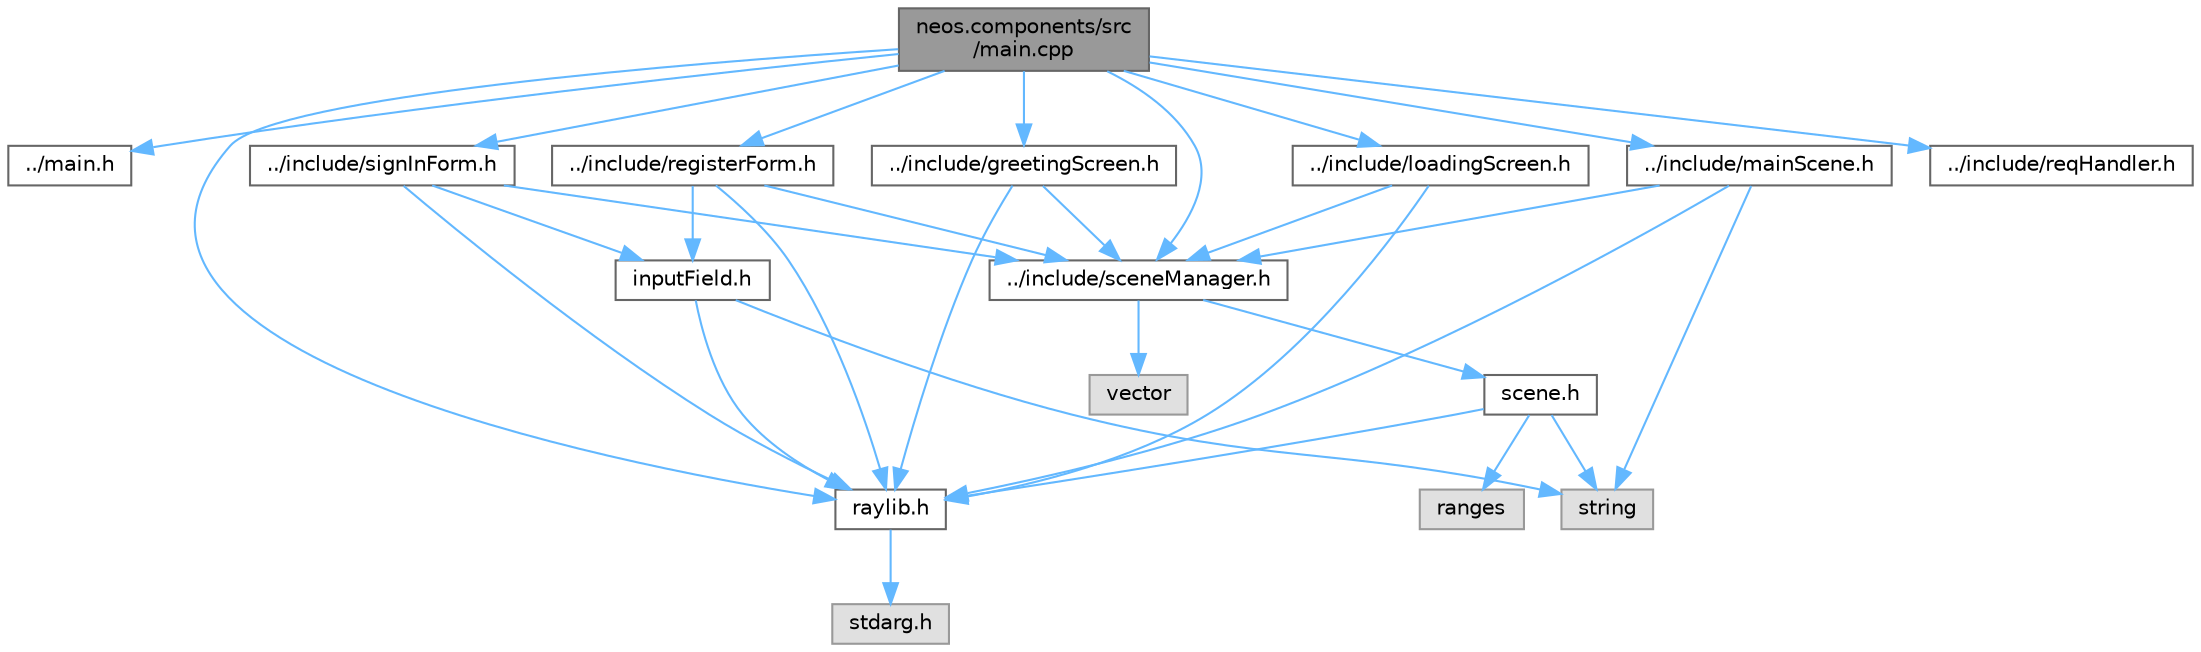 digraph "neos.components/src/main.cpp"
{
 // INTERACTIVE_SVG=YES
 // LATEX_PDF_SIZE
  bgcolor="transparent";
  edge [fontname=Helvetica,fontsize=10,labelfontname=Helvetica,labelfontsize=10];
  node [fontname=Helvetica,fontsize=10,shape=box,height=0.2,width=0.4];
  Node1 [label="neos.components/src\l/main.cpp",height=0.2,width=0.4,color="gray40", fillcolor="grey60", style="filled", fontcolor="black",tooltip=" "];
  Node1 -> Node2 [color="steelblue1",style="solid"];
  Node2 [label="../main.h",height=0.2,width=0.4,color="grey40", fillcolor="white", style="filled",URL="$main_8h.html",tooltip=" "];
  Node1 -> Node3 [color="steelblue1",style="solid"];
  Node3 [label="../include/sceneManager.h",height=0.2,width=0.4,color="grey40", fillcolor="white", style="filled",URL="$scene_manager_8h.html",tooltip=" "];
  Node3 -> Node4 [color="steelblue1",style="solid"];
  Node4 [label="scene.h",height=0.2,width=0.4,color="grey40", fillcolor="white", style="filled",URL="$scene_8h.html",tooltip=" "];
  Node4 -> Node5 [color="steelblue1",style="solid"];
  Node5 [label="raylib.h",height=0.2,width=0.4,color="grey40", fillcolor="white", style="filled",URL="$raylib_8h.html",tooltip=" "];
  Node5 -> Node6 [color="steelblue1",style="solid"];
  Node6 [label="stdarg.h",height=0.2,width=0.4,color="grey60", fillcolor="#E0E0E0", style="filled",tooltip=" "];
  Node4 -> Node7 [color="steelblue1",style="solid"];
  Node7 [label="string",height=0.2,width=0.4,color="grey60", fillcolor="#E0E0E0", style="filled",tooltip=" "];
  Node4 -> Node8 [color="steelblue1",style="solid"];
  Node8 [label="ranges",height=0.2,width=0.4,color="grey60", fillcolor="#E0E0E0", style="filled",tooltip=" "];
  Node3 -> Node9 [color="steelblue1",style="solid"];
  Node9 [label="vector",height=0.2,width=0.4,color="grey60", fillcolor="#E0E0E0", style="filled",tooltip=" "];
  Node1 -> Node10 [color="steelblue1",style="solid"];
  Node10 [label="../include/loadingScreen.h",height=0.2,width=0.4,color="grey40", fillcolor="white", style="filled",URL="$loading_screen_8h.html",tooltip=" "];
  Node10 -> Node3 [color="steelblue1",style="solid"];
  Node10 -> Node5 [color="steelblue1",style="solid"];
  Node1 -> Node11 [color="steelblue1",style="solid"];
  Node11 [label="../include/greetingScreen.h",height=0.2,width=0.4,color="grey40", fillcolor="white", style="filled",URL="$greeting_screen_8h.html",tooltip=" "];
  Node11 -> Node3 [color="steelblue1",style="solid"];
  Node11 -> Node5 [color="steelblue1",style="solid"];
  Node1 -> Node12 [color="steelblue1",style="solid"];
  Node12 [label="../include/registerForm.h",height=0.2,width=0.4,color="grey40", fillcolor="white", style="filled",URL="$register_form_8h.html",tooltip=" "];
  Node12 -> Node3 [color="steelblue1",style="solid"];
  Node12 -> Node13 [color="steelblue1",style="solid"];
  Node13 [label="inputField.h",height=0.2,width=0.4,color="grey40", fillcolor="white", style="filled",URL="$input_field_8h.html",tooltip=" "];
  Node13 -> Node5 [color="steelblue1",style="solid"];
  Node13 -> Node7 [color="steelblue1",style="solid"];
  Node12 -> Node5 [color="steelblue1",style="solid"];
  Node1 -> Node14 [color="steelblue1",style="solid"];
  Node14 [label="../include/signInForm.h",height=0.2,width=0.4,color="grey40", fillcolor="white", style="filled",URL="$sign_in_form_8h.html",tooltip=" "];
  Node14 -> Node3 [color="steelblue1",style="solid"];
  Node14 -> Node13 [color="steelblue1",style="solid"];
  Node14 -> Node5 [color="steelblue1",style="solid"];
  Node1 -> Node15 [color="steelblue1",style="solid"];
  Node15 [label="../include/mainScene.h",height=0.2,width=0.4,color="grey40", fillcolor="white", style="filled",URL="$main_scene_8h.html",tooltip=" "];
  Node15 -> Node3 [color="steelblue1",style="solid"];
  Node15 -> Node5 [color="steelblue1",style="solid"];
  Node15 -> Node7 [color="steelblue1",style="solid"];
  Node1 -> Node5 [color="steelblue1",style="solid"];
  Node1 -> Node16 [color="steelblue1",style="solid"];
  Node16 [label="../include/reqHandler.h",height=0.2,width=0.4,color="grey40", fillcolor="white", style="filled",URL="$req_handler_8h.html",tooltip=" "];
}
